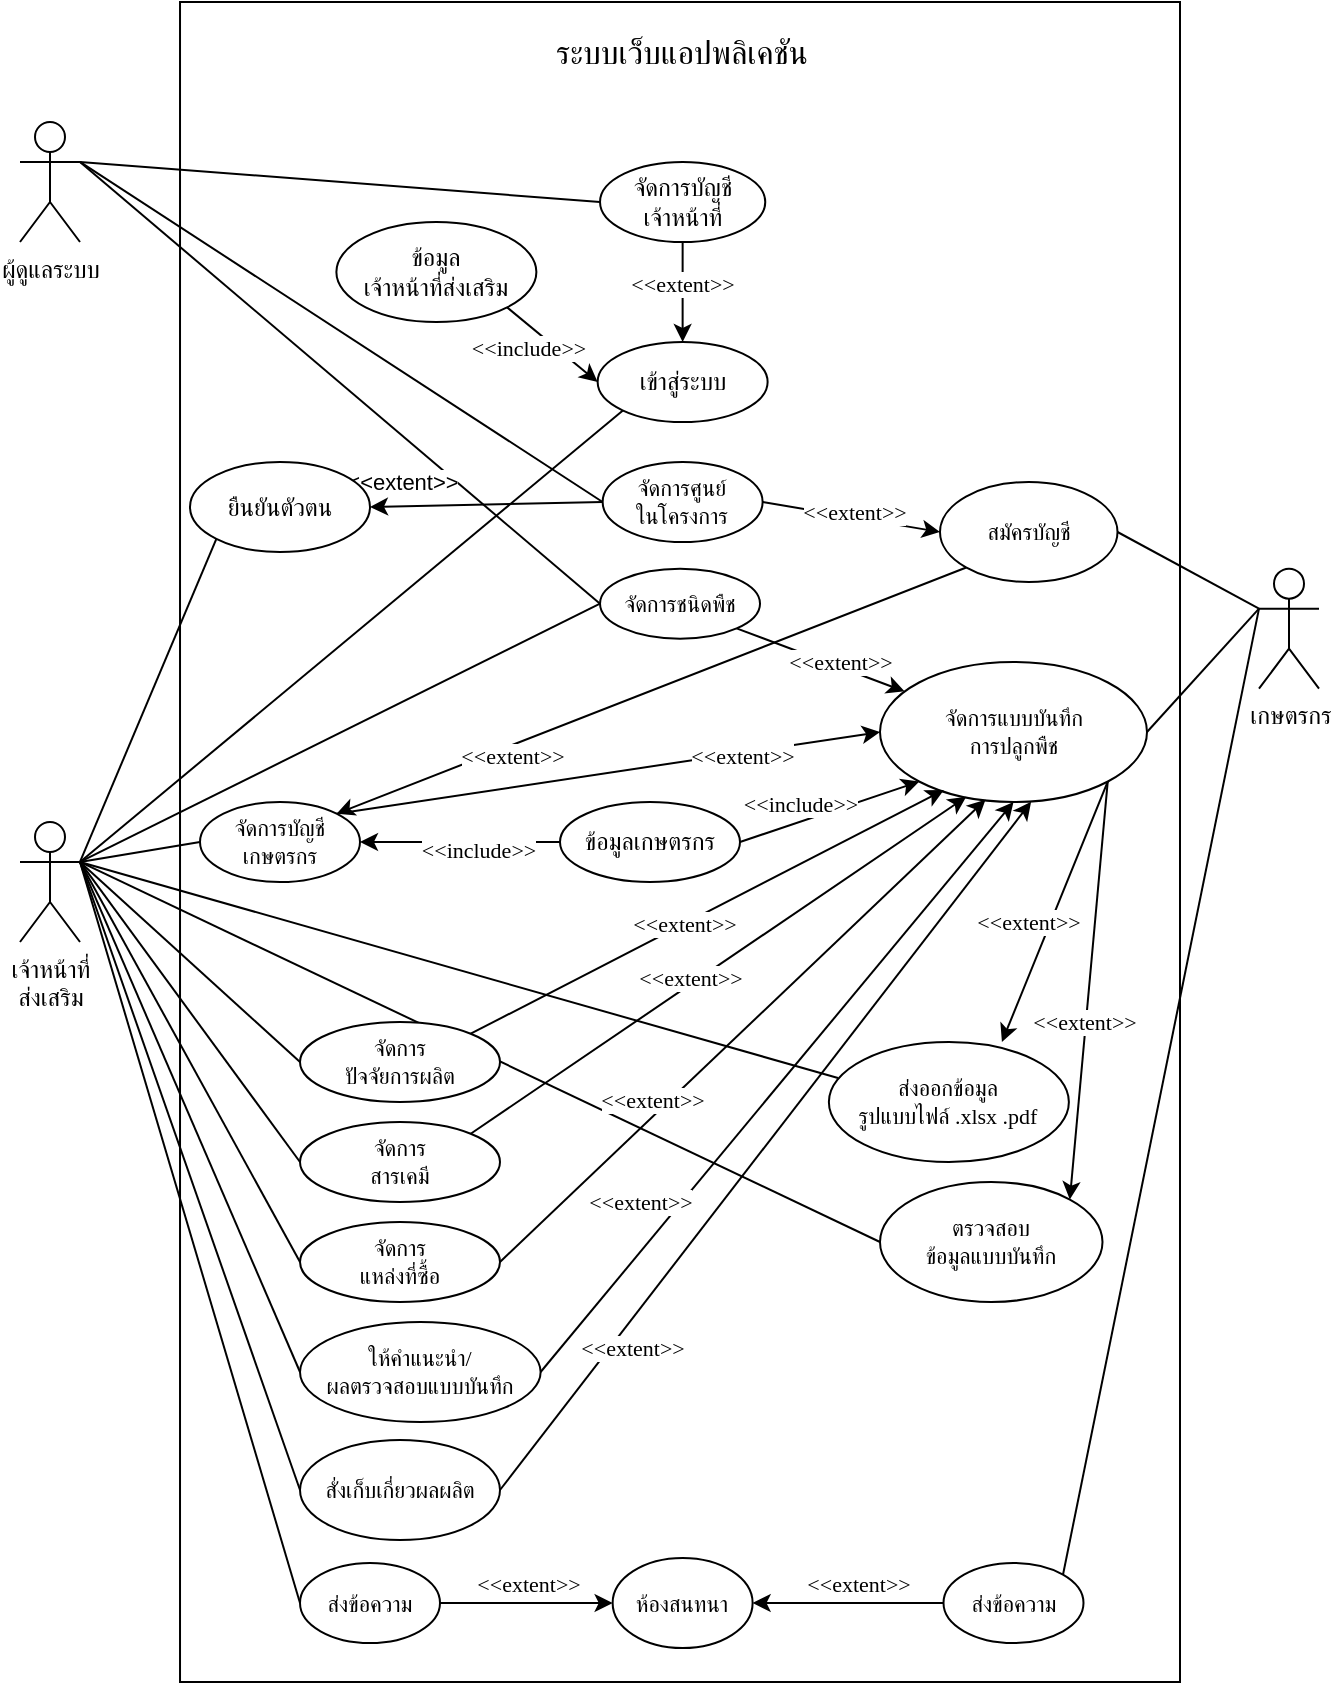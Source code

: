 <mxfile version="21.3.0" type="google">
  <diagram id="C5RBs43oDa-KdzZeNtuy" name="Page-1">
    <mxGraphModel grid="1" page="1" gridSize="10" guides="1" tooltips="1" connect="1" arrows="1" fold="1" pageScale="1" pageWidth="827" pageHeight="1169" math="0" shadow="0">
      <root>
        <mxCell id="WIyWlLk6GJQsqaUBKTNV-0" />
        <mxCell id="WIyWlLk6GJQsqaUBKTNV-1" parent="WIyWlLk6GJQsqaUBKTNV-0" />
        <mxCell id="G089YaA5RdHxEu3qRgT8-1" value="" style="rounded=0;whiteSpace=wrap;html=1;fontFamily=TH;" vertex="1" parent="WIyWlLk6GJQsqaUBKTNV-1">
          <mxGeometry x="200.01" y="190" width="499.99" height="840" as="geometry" />
        </mxCell>
        <mxCell id="G089YaA5RdHxEu3qRgT8-16" style="rounded=0;orthogonalLoop=1;jettySize=auto;html=1;exitX=1;exitY=0.333;exitDx=0;exitDy=0;exitPerimeter=0;entryX=0;entryY=0.5;entryDx=0;entryDy=0;endArrow=none;endFill=0;fontFamily=TH;" edge="1" parent="WIyWlLk6GJQsqaUBKTNV-1" source="G089YaA5RdHxEu3qRgT8-0" target="G089YaA5RdHxEu3qRgT8-12">
          <mxGeometry relative="1" as="geometry" />
        </mxCell>
        <mxCell id="G089YaA5RdHxEu3qRgT8-17" style="rounded=0;orthogonalLoop=1;jettySize=auto;html=1;exitX=1;exitY=0.333;exitDx=0;exitDy=0;exitPerimeter=0;entryX=0;entryY=0.5;entryDx=0;entryDy=0;endArrow=none;endFill=0;fontFamily=TH;" edge="1" parent="WIyWlLk6GJQsqaUBKTNV-1" source="G089YaA5RdHxEu3qRgT8-0" target="G089YaA5RdHxEu3qRgT8-37">
          <mxGeometry relative="1" as="geometry">
            <mxPoint x="238" y="342.5" as="targetPoint" />
          </mxGeometry>
        </mxCell>
        <mxCell id="G089YaA5RdHxEu3qRgT8-43" style="edgeStyle=none;shape=connector;rounded=0;orthogonalLoop=1;jettySize=auto;html=1;exitX=1;exitY=0.333;exitDx=0;exitDy=0;exitPerimeter=0;entryX=0;entryY=0.5;entryDx=0;entryDy=0;labelBackgroundColor=default;strokeColor=default;align=center;verticalAlign=middle;fontFamily=TH;fontSize=11;fontColor=default;endArrow=none;endFill=0;" edge="1" parent="WIyWlLk6GJQsqaUBKTNV-1" source="G089YaA5RdHxEu3qRgT8-0" target="G089YaA5RdHxEu3qRgT8-42">
          <mxGeometry relative="1" as="geometry" />
        </mxCell>
        <mxCell id="G089YaA5RdHxEu3qRgT8-0" value="ผู้ดูแลระบบ" style="shape=umlActor;verticalLabelPosition=bottom;verticalAlign=top;html=1;outlineConnect=0;fontFamily=TH;" vertex="1" parent="WIyWlLk6GJQsqaUBKTNV-1">
          <mxGeometry x="120" y="250" width="30" height="60" as="geometry" />
        </mxCell>
        <mxCell id="G089YaA5RdHxEu3qRgT8-2" value="ระบบเว็บแอปพลิเคชัน" style="text;html=1;strokeColor=none;fillColor=none;align=center;verticalAlign=middle;whiteSpace=wrap;rounded=0;fontSize=16;fontFamily=TH;" vertex="1" parent="WIyWlLk6GJQsqaUBKTNV-1">
          <mxGeometry x="378.19" y="200" width="146.25" height="30" as="geometry" />
        </mxCell>
        <mxCell id="G089YaA5RdHxEu3qRgT8-61" style="edgeStyle=none;shape=connector;rounded=0;orthogonalLoop=1;jettySize=auto;html=1;exitX=1;exitY=0.333;exitDx=0;exitDy=0;exitPerimeter=0;entryX=0;entryY=0.5;entryDx=0;entryDy=0;labelBackgroundColor=default;strokeColor=default;align=center;verticalAlign=middle;fontFamily=TH;fontSize=11;fontColor=default;endArrow=none;endFill=0;" edge="1" parent="WIyWlLk6GJQsqaUBKTNV-1" source="G089YaA5RdHxEu3qRgT8-5" target="G089YaA5RdHxEu3qRgT8-42">
          <mxGeometry relative="1" as="geometry" />
        </mxCell>
        <mxCell id="G089YaA5RdHxEu3qRgT8-63" style="edgeStyle=none;shape=connector;rounded=0;orthogonalLoop=1;jettySize=auto;html=1;exitX=1;exitY=0.333;exitDx=0;exitDy=0;exitPerimeter=0;entryX=0;entryY=1;entryDx=0;entryDy=0;labelBackgroundColor=default;strokeColor=default;align=center;verticalAlign=middle;fontFamily=TH;fontSize=11;fontColor=default;endArrow=none;endFill=0;" edge="1" parent="WIyWlLk6GJQsqaUBKTNV-1" source="G089YaA5RdHxEu3qRgT8-5" target="G089YaA5RdHxEu3qRgT8-14">
          <mxGeometry relative="1" as="geometry" />
        </mxCell>
        <mxCell id="G089YaA5RdHxEu3qRgT8-66" style="edgeStyle=none;shape=connector;rounded=0;orthogonalLoop=1;jettySize=auto;html=1;exitX=1;exitY=0.333;exitDx=0;exitDy=0;exitPerimeter=0;entryX=0;entryY=0.5;entryDx=0;entryDy=0;labelBackgroundColor=default;strokeColor=default;align=center;verticalAlign=middle;fontFamily=TH;fontSize=11;fontColor=default;endArrow=none;endFill=0;" edge="1" parent="WIyWlLk6GJQsqaUBKTNV-1" source="G089YaA5RdHxEu3qRgT8-5" target="G089YaA5RdHxEu3qRgT8-64">
          <mxGeometry relative="1" as="geometry" />
        </mxCell>
        <mxCell id="G089YaA5RdHxEu3qRgT8-67" style="edgeStyle=none;shape=connector;rounded=0;orthogonalLoop=1;jettySize=auto;html=1;exitX=1;exitY=0.333;exitDx=0;exitDy=0;exitPerimeter=0;entryX=0;entryY=0.5;entryDx=0;entryDy=0;labelBackgroundColor=default;strokeColor=default;align=center;verticalAlign=middle;fontFamily=TH;fontSize=11;fontColor=default;endArrow=none;endFill=0;" edge="1" parent="WIyWlLk6GJQsqaUBKTNV-1" source="G089YaA5RdHxEu3qRgT8-5" target="G089YaA5RdHxEu3qRgT8-65">
          <mxGeometry relative="1" as="geometry" />
        </mxCell>
        <mxCell id="G089YaA5RdHxEu3qRgT8-69" style="edgeStyle=none;shape=connector;rounded=0;orthogonalLoop=1;jettySize=auto;html=1;exitX=1;exitY=0.333;exitDx=0;exitDy=0;exitPerimeter=0;entryX=0;entryY=0.5;entryDx=0;entryDy=0;labelBackgroundColor=default;strokeColor=default;align=center;verticalAlign=middle;fontFamily=TH;fontSize=11;fontColor=default;endArrow=none;endFill=0;" edge="1" parent="WIyWlLk6GJQsqaUBKTNV-1" source="G089YaA5RdHxEu3qRgT8-5" target="G089YaA5RdHxEu3qRgT8-68">
          <mxGeometry relative="1" as="geometry" />
        </mxCell>
        <mxCell id="G089YaA5RdHxEu3qRgT8-97" style="edgeStyle=none;shape=connector;rounded=0;orthogonalLoop=1;jettySize=auto;html=1;exitX=1;exitY=0.333;exitDx=0;exitDy=0;exitPerimeter=0;entryX=0;entryY=0.5;entryDx=0;entryDy=0;labelBackgroundColor=default;strokeColor=default;align=center;verticalAlign=middle;fontFamily=TH;fontSize=11;fontColor=default;endArrow=none;endFill=0;" edge="1" parent="WIyWlLk6GJQsqaUBKTNV-1" source="G089YaA5RdHxEu3qRgT8-5" target="G089YaA5RdHxEu3qRgT8-95">
          <mxGeometry relative="1" as="geometry" />
        </mxCell>
        <mxCell id="G089YaA5RdHxEu3qRgT8-106" style="edgeStyle=none;shape=connector;rounded=0;orthogonalLoop=1;jettySize=auto;html=1;exitX=1;exitY=0.333;exitDx=0;exitDy=0;exitPerimeter=0;entryX=0;entryY=0.5;entryDx=0;entryDy=0;labelBackgroundColor=default;strokeColor=default;align=center;verticalAlign=middle;fontFamily=TH;fontSize=11;fontColor=default;endArrow=none;endFill=0;" edge="1" parent="WIyWlLk6GJQsqaUBKTNV-1" source="G089YaA5RdHxEu3qRgT8-5" target="G089YaA5RdHxEu3qRgT8-105">
          <mxGeometry relative="1" as="geometry" />
        </mxCell>
        <mxCell id="G089YaA5RdHxEu3qRgT8-113" style="edgeStyle=none;shape=connector;rounded=0;orthogonalLoop=1;jettySize=auto;html=1;exitX=1;exitY=0.333;exitDx=0;exitDy=0;exitPerimeter=0;entryX=0;entryY=0.5;entryDx=0;entryDy=0;labelBackgroundColor=default;strokeColor=default;align=center;verticalAlign=middle;fontFamily=TH;fontSize=11;fontColor=default;endArrow=none;endFill=0;" edge="1" parent="WIyWlLk6GJQsqaUBKTNV-1" source="G089YaA5RdHxEu3qRgT8-5" target="G089YaA5RdHxEu3qRgT8-112">
          <mxGeometry relative="1" as="geometry" />
        </mxCell>
        <mxCell id="G089YaA5RdHxEu3qRgT8-118" style="edgeStyle=none;shape=connector;rounded=0;orthogonalLoop=1;jettySize=auto;html=1;exitX=1;exitY=0.333;exitDx=0;exitDy=0;exitPerimeter=0;entryX=0;entryY=0.5;entryDx=0;entryDy=0;labelBackgroundColor=default;strokeColor=default;align=center;verticalAlign=middle;fontFamily=TH;fontSize=11;fontColor=default;endArrow=none;endFill=0;" edge="1" parent="WIyWlLk6GJQsqaUBKTNV-1" source="G089YaA5RdHxEu3qRgT8-5" target="G089YaA5RdHxEu3qRgT8-110">
          <mxGeometry relative="1" as="geometry" />
        </mxCell>
        <mxCell id="G089YaA5RdHxEu3qRgT8-127" style="edgeStyle=none;shape=connector;rounded=0;orthogonalLoop=1;jettySize=auto;html=1;exitX=1;exitY=0.333;exitDx=0;exitDy=0;exitPerimeter=0;entryX=0;entryY=0.5;entryDx=0;entryDy=0;labelBackgroundColor=default;strokeColor=default;align=center;verticalAlign=middle;fontFamily=TH;fontSize=11;fontColor=default;endArrow=none;endFill=0;" edge="1" parent="WIyWlLk6GJQsqaUBKTNV-1" source="G089YaA5RdHxEu3qRgT8-5" target="G089YaA5RdHxEu3qRgT8-124">
          <mxGeometry relative="1" as="geometry" />
        </mxCell>
        <mxCell id="G089YaA5RdHxEu3qRgT8-131" style="edgeStyle=none;shape=connector;rounded=0;orthogonalLoop=1;jettySize=auto;html=1;exitX=1;exitY=0.333;exitDx=0;exitDy=0;exitPerimeter=0;entryX=0.038;entryY=0.3;entryDx=0;entryDy=0;labelBackgroundColor=default;strokeColor=default;align=center;verticalAlign=middle;fontFamily=TH;fontSize=11;fontColor=default;endArrow=none;endFill=0;entryPerimeter=0;" edge="1" parent="WIyWlLk6GJQsqaUBKTNV-1" source="G089YaA5RdHxEu3qRgT8-5" target="G089YaA5RdHxEu3qRgT8-129">
          <mxGeometry relative="1" as="geometry" />
        </mxCell>
        <mxCell id="ybqsH5--VOrXIkVqD1yr-1" style="rounded=0;orthogonalLoop=1;jettySize=auto;html=1;exitX=1;exitY=0.333;exitDx=0;exitDy=0;exitPerimeter=0;entryX=0;entryY=1;entryDx=0;entryDy=0;endArrow=none;endFill=0;" edge="1" parent="WIyWlLk6GJQsqaUBKTNV-1" source="G089YaA5RdHxEu3qRgT8-5" target="ybqsH5--VOrXIkVqD1yr-0">
          <mxGeometry relative="1" as="geometry" />
        </mxCell>
        <mxCell id="G089YaA5RdHxEu3qRgT8-5" value="เจ้าหน้าที่&lt;br&gt;ส่งเสริม" style="shape=umlActor;verticalLabelPosition=bottom;verticalAlign=top;html=1;outlineConnect=0;fontFamily=TH;" vertex="1" parent="WIyWlLk6GJQsqaUBKTNV-1">
          <mxGeometry x="120" y="600" width="30" height="60" as="geometry" />
        </mxCell>
        <mxCell id="G089YaA5RdHxEu3qRgT8-21" style="rounded=0;orthogonalLoop=1;jettySize=auto;html=1;exitX=0.5;exitY=1;exitDx=0;exitDy=0;entryX=0.5;entryY=0;entryDx=0;entryDy=0;fontFamily=TH;" edge="1" parent="WIyWlLk6GJQsqaUBKTNV-1" source="G089YaA5RdHxEu3qRgT8-12" target="G089YaA5RdHxEu3qRgT8-14">
          <mxGeometry relative="1" as="geometry">
            <mxPoint x="375" y="382.5" as="targetPoint" />
          </mxGeometry>
        </mxCell>
        <mxCell id="G089YaA5RdHxEu3qRgT8-22" value="&amp;lt;&amp;lt;extent&amp;gt;&amp;gt;" style="edgeLabel;html=1;align=center;verticalAlign=middle;resizable=0;points=[];fontSize=11;fontFamily=TH;fontColor=default;" connectable="0" vertex="1" parent="G089YaA5RdHxEu3qRgT8-21">
          <mxGeometry x="0.093" y="2" relative="1" as="geometry">
            <mxPoint x="-3" y="-7" as="offset" />
          </mxGeometry>
        </mxCell>
        <mxCell id="G089YaA5RdHxEu3qRgT8-12" value="จัดการบัญชี&lt;br&gt;เจ้าหน้าที่" style="ellipse;whiteSpace=wrap;html=1;fontFamily=TH;" vertex="1" parent="WIyWlLk6GJQsqaUBKTNV-1">
          <mxGeometry x="410.01" y="270" width="82.62" height="40" as="geometry" />
        </mxCell>
        <mxCell id="G089YaA5RdHxEu3qRgT8-14" value="เข้าสู่ระบบ" style="ellipse;whiteSpace=wrap;html=1;fontFamily=TH;" vertex="1" parent="WIyWlLk6GJQsqaUBKTNV-1">
          <mxGeometry x="408.82" y="360" width="84.99" height="40" as="geometry" />
        </mxCell>
        <mxCell id="G089YaA5RdHxEu3qRgT8-47" style="edgeStyle=none;shape=connector;rounded=0;orthogonalLoop=1;jettySize=auto;html=1;exitX=1;exitY=0.5;exitDx=0;exitDy=0;entryX=0;entryY=0.5;entryDx=0;entryDy=0;labelBackgroundColor=default;strokeColor=default;align=center;verticalAlign=middle;fontFamily=TH;fontSize=11;fontColor=default;endArrow=classic;" edge="1" parent="WIyWlLk6GJQsqaUBKTNV-1" source="G089YaA5RdHxEu3qRgT8-37" target="G089YaA5RdHxEu3qRgT8-39">
          <mxGeometry relative="1" as="geometry" />
        </mxCell>
        <mxCell id="G089YaA5RdHxEu3qRgT8-49" value="&amp;lt;&amp;lt;extent&amp;gt;&amp;gt;" style="edgeLabel;html=1;align=center;verticalAlign=middle;resizable=0;points=[];fontSize=11;fontFamily=TH;fontColor=default;" connectable="0" vertex="1" parent="G089YaA5RdHxEu3qRgT8-47">
          <mxGeometry x="0.104" relative="1" as="geometry">
            <mxPoint x="-3" y="-4" as="offset" />
          </mxGeometry>
        </mxCell>
        <mxCell id="G089YaA5RdHxEu3qRgT8-70" style="edgeStyle=none;shape=connector;rounded=0;orthogonalLoop=1;jettySize=auto;html=1;exitX=0;exitY=1;exitDx=0;exitDy=0;labelBackgroundColor=default;strokeColor=default;align=center;verticalAlign=middle;fontFamily=TH;fontSize=11;fontColor=default;endArrow=classic;entryX=1;entryY=0;entryDx=0;entryDy=0;" edge="1" parent="WIyWlLk6GJQsqaUBKTNV-1" source="G089YaA5RdHxEu3qRgT8-39" target="G089YaA5RdHxEu3qRgT8-68">
          <mxGeometry relative="1" as="geometry">
            <mxPoint x="385" y="666" as="targetPoint" />
          </mxGeometry>
        </mxCell>
        <mxCell id="G089YaA5RdHxEu3qRgT8-71" value="&amp;lt;&amp;lt;extent&amp;gt;&amp;gt;" style="edgeLabel;html=1;align=center;verticalAlign=middle;resizable=0;points=[];fontSize=11;fontFamily=TH;fontColor=default;" connectable="0" vertex="1" parent="G089YaA5RdHxEu3qRgT8-70">
          <mxGeometry x="0.291" y="-2" relative="1" as="geometry">
            <mxPoint x="-24" y="16" as="offset" />
          </mxGeometry>
        </mxCell>
        <mxCell id="G089YaA5RdHxEu3qRgT8-39" value="สมัครบัญชี" style="ellipse;whiteSpace=wrap;html=1;fontFamily=TH;fontSize=11;fontColor=default;" vertex="1" parent="WIyWlLk6GJQsqaUBKTNV-1">
          <mxGeometry x="580" y="430" width="88.75" height="50" as="geometry" />
        </mxCell>
        <mxCell id="G089YaA5RdHxEu3qRgT8-51" style="edgeStyle=none;shape=connector;rounded=0;orthogonalLoop=1;jettySize=auto;html=1;exitX=0;exitY=0.333;exitDx=0;exitDy=0;exitPerimeter=0;entryX=1;entryY=0.5;entryDx=0;entryDy=0;labelBackgroundColor=default;strokeColor=default;align=center;verticalAlign=middle;fontFamily=TH;fontSize=11;fontColor=default;endArrow=none;endFill=0;" edge="1" parent="WIyWlLk6GJQsqaUBKTNV-1" source="G089YaA5RdHxEu3qRgT8-40" target="G089YaA5RdHxEu3qRgT8-39">
          <mxGeometry relative="1" as="geometry" />
        </mxCell>
        <mxCell id="G089YaA5RdHxEu3qRgT8-52" style="edgeStyle=none;shape=connector;rounded=0;orthogonalLoop=1;jettySize=auto;html=1;exitX=0;exitY=0.333;exitDx=0;exitDy=0;exitPerimeter=0;entryX=1;entryY=0.5;entryDx=0;entryDy=0;labelBackgroundColor=default;strokeColor=default;align=center;verticalAlign=middle;fontFamily=TH;fontSize=11;fontColor=default;endArrow=none;endFill=0;" edge="1" parent="WIyWlLk6GJQsqaUBKTNV-1" source="G089YaA5RdHxEu3qRgT8-40" target="G089YaA5RdHxEu3qRgT8-41">
          <mxGeometry relative="1" as="geometry" />
        </mxCell>
        <mxCell id="G089YaA5RdHxEu3qRgT8-121" style="edgeStyle=none;shape=connector;rounded=0;orthogonalLoop=1;jettySize=auto;html=1;exitX=0;exitY=0.333;exitDx=0;exitDy=0;exitPerimeter=0;entryX=1;entryY=0;entryDx=0;entryDy=0;labelBackgroundColor=default;strokeColor=default;align=center;verticalAlign=middle;fontFamily=TH;fontSize=11;fontColor=default;endArrow=none;endFill=0;" edge="1" parent="WIyWlLk6GJQsqaUBKTNV-1" source="G089YaA5RdHxEu3qRgT8-40" target="G089YaA5RdHxEu3qRgT8-111">
          <mxGeometry relative="1" as="geometry" />
        </mxCell>
        <mxCell id="G089YaA5RdHxEu3qRgT8-40" value="เกษตรกร" style="shape=umlActor;verticalLabelPosition=bottom;verticalAlign=top;html=1;outlineConnect=0;fontFamily=TH;" vertex="1" parent="WIyWlLk6GJQsqaUBKTNV-1">
          <mxGeometry x="739.5" y="473.33" width="30" height="60" as="geometry" />
        </mxCell>
        <mxCell id="G089YaA5RdHxEu3qRgT8-125" style="edgeStyle=none;shape=connector;rounded=0;orthogonalLoop=1;jettySize=auto;html=1;exitX=1;exitY=1;exitDx=0;exitDy=0;entryX=1;entryY=0;entryDx=0;entryDy=0;labelBackgroundColor=default;strokeColor=default;align=center;verticalAlign=middle;fontFamily=TH;fontSize=11;fontColor=default;endArrow=classic;" edge="1" parent="WIyWlLk6GJQsqaUBKTNV-1" source="G089YaA5RdHxEu3qRgT8-41" target="G089YaA5RdHxEu3qRgT8-124">
          <mxGeometry relative="1" as="geometry" />
        </mxCell>
        <mxCell id="G089YaA5RdHxEu3qRgT8-126" value="&amp;lt;&amp;lt;extent&amp;gt;&amp;gt;" style="edgeLabel;html=1;align=center;verticalAlign=middle;resizable=0;points=[];fontSize=11;fontFamily=TH;fontColor=default;" connectable="0" vertex="1" parent="G089YaA5RdHxEu3qRgT8-125">
          <mxGeometry x="-0.298" y="-1" relative="1" as="geometry">
            <mxPoint x="-4" y="47" as="offset" />
          </mxGeometry>
        </mxCell>
        <mxCell id="G089YaA5RdHxEu3qRgT8-130" style="edgeStyle=none;shape=connector;rounded=0;orthogonalLoop=1;jettySize=auto;html=1;exitX=1;exitY=1;exitDx=0;exitDy=0;entryX=0.721;entryY=0;entryDx=0;entryDy=0;labelBackgroundColor=default;strokeColor=default;align=center;verticalAlign=middle;fontFamily=TH;fontSize=11;fontColor=default;endArrow=classic;entryPerimeter=0;" edge="1" parent="WIyWlLk6GJQsqaUBKTNV-1" source="G089YaA5RdHxEu3qRgT8-41" target="G089YaA5RdHxEu3qRgT8-129">
          <mxGeometry relative="1" as="geometry" />
        </mxCell>
        <mxCell id="G089YaA5RdHxEu3qRgT8-132" value="&amp;lt;&amp;lt;extent&amp;gt;&amp;gt;" style="edgeLabel;html=1;align=center;verticalAlign=middle;resizable=0;points=[];fontSize=11;fontFamily=TH;fontColor=default;" connectable="0" vertex="1" parent="G089YaA5RdHxEu3qRgT8-130">
          <mxGeometry x="-0.092" y="3" relative="1" as="geometry">
            <mxPoint x="-19" y="10" as="offset" />
          </mxGeometry>
        </mxCell>
        <mxCell id="G089YaA5RdHxEu3qRgT8-41" value="จัดการแบบบันทึก&lt;br&gt;การปลูกพืช" style="ellipse;whiteSpace=wrap;html=1;fontFamily=TH;fontSize=11;fontColor=default;" vertex="1" parent="WIyWlLk6GJQsqaUBKTNV-1">
          <mxGeometry x="550" y="520" width="133.5" height="70" as="geometry" />
        </mxCell>
        <mxCell id="G089YaA5RdHxEu3qRgT8-48" style="edgeStyle=none;shape=connector;rounded=0;orthogonalLoop=1;jettySize=auto;html=1;exitX=1;exitY=1;exitDx=0;exitDy=0;labelBackgroundColor=default;strokeColor=default;align=center;verticalAlign=middle;fontFamily=TH;fontSize=11;fontColor=default;endArrow=classic;" edge="1" parent="WIyWlLk6GJQsqaUBKTNV-1" source="G089YaA5RdHxEu3qRgT8-42" target="G089YaA5RdHxEu3qRgT8-41">
          <mxGeometry relative="1" as="geometry" />
        </mxCell>
        <mxCell id="G089YaA5RdHxEu3qRgT8-50" value="&amp;lt;&amp;lt;extent&amp;gt;&amp;gt;" style="edgeLabel;html=1;align=center;verticalAlign=middle;resizable=0;points=[];fontSize=11;fontFamily=TH;fontColor=default;" connectable="0" vertex="1" parent="G089YaA5RdHxEu3qRgT8-48">
          <mxGeometry x="-0.178" y="-3" relative="1" as="geometry">
            <mxPoint x="18" y="1" as="offset" />
          </mxGeometry>
        </mxCell>
        <mxCell id="G089YaA5RdHxEu3qRgT8-42" value="จัดการชนิดพืช" style="ellipse;whiteSpace=wrap;html=1;fontFamily=TH;fontSize=11;fontColor=default;" vertex="1" parent="WIyWlLk6GJQsqaUBKTNV-1">
          <mxGeometry x="410.01" y="473.33" width="80" height="35" as="geometry" />
        </mxCell>
        <mxCell id="ybqsH5--VOrXIkVqD1yr-2" style="rounded=0;orthogonalLoop=1;jettySize=auto;html=1;exitX=0;exitY=0.5;exitDx=0;exitDy=0;entryX=1;entryY=0.5;entryDx=0;entryDy=0;" edge="1" parent="WIyWlLk6GJQsqaUBKTNV-1" source="G089YaA5RdHxEu3qRgT8-37" target="ybqsH5--VOrXIkVqD1yr-0">
          <mxGeometry relative="1" as="geometry" />
        </mxCell>
        <mxCell id="ybqsH5--VOrXIkVqD1yr-3" value="&amp;lt;&amp;lt;extent&amp;gt;&amp;gt;" style="edgeLabel;html=1;align=center;verticalAlign=middle;resizable=0;points=[];" connectable="0" vertex="1" parent="ybqsH5--VOrXIkVqD1yr-2">
          <mxGeometry x="-0.576" y="-2" relative="1" as="geometry">
            <mxPoint x="-76" y="-9" as="offset" />
          </mxGeometry>
        </mxCell>
        <mxCell id="G089YaA5RdHxEu3qRgT8-37" value="จัดการศูนย์&lt;br&gt;ในโครงการ" style="ellipse;whiteSpace=wrap;html=1;fontFamily=TH;fontSize=11;fontColor=default;" vertex="1" parent="WIyWlLk6GJQsqaUBKTNV-1">
          <mxGeometry x="411.32" y="420" width="80" height="40" as="geometry" />
        </mxCell>
        <mxCell id="G089YaA5RdHxEu3qRgT8-75" style="edgeStyle=none;shape=connector;rounded=0;orthogonalLoop=1;jettySize=auto;html=1;exitX=1;exitY=0;exitDx=0;exitDy=0;entryX=0.239;entryY=0.915;entryDx=0;entryDy=0;labelBackgroundColor=default;strokeColor=default;align=center;verticalAlign=middle;fontFamily=TH;fontSize=11;fontColor=default;endArrow=classic;entryPerimeter=0;" edge="1" parent="WIyWlLk6GJQsqaUBKTNV-1" source="G089YaA5RdHxEu3qRgT8-64" target="G089YaA5RdHxEu3qRgT8-41">
          <mxGeometry relative="1" as="geometry" />
        </mxCell>
        <mxCell id="G089YaA5RdHxEu3qRgT8-77" value="&amp;lt;&amp;lt;extent&amp;gt;&amp;gt;" style="edgeLabel;html=1;align=center;verticalAlign=middle;resizable=0;points=[];fontSize=11;fontFamily=TH;fontColor=default;" connectable="0" vertex="1" parent="G089YaA5RdHxEu3qRgT8-75">
          <mxGeometry x="0.189" relative="1" as="geometry">
            <mxPoint x="-34" y="17" as="offset" />
          </mxGeometry>
        </mxCell>
        <mxCell id="G089YaA5RdHxEu3qRgT8-64" value="จัดการ&lt;br&gt;ปัจจัยการผลิต" style="ellipse;whiteSpace=wrap;html=1;fontFamily=TH;fontSize=11;fontColor=default;" vertex="1" parent="WIyWlLk6GJQsqaUBKTNV-1">
          <mxGeometry x="260" y="700" width="100" height="40" as="geometry" />
        </mxCell>
        <mxCell id="G089YaA5RdHxEu3qRgT8-76" style="edgeStyle=none;shape=connector;rounded=0;orthogonalLoop=1;jettySize=auto;html=1;exitX=1;exitY=0;exitDx=0;exitDy=0;labelBackgroundColor=default;strokeColor=default;align=center;verticalAlign=middle;fontFamily=TH;fontSize=11;fontColor=default;endArrow=classic;entryX=0.323;entryY=0.963;entryDx=0;entryDy=0;entryPerimeter=0;" edge="1" parent="WIyWlLk6GJQsqaUBKTNV-1" source="G089YaA5RdHxEu3qRgT8-65" target="G089YaA5RdHxEu3qRgT8-41">
          <mxGeometry relative="1" as="geometry">
            <mxPoint x="590" y="600" as="targetPoint" />
          </mxGeometry>
        </mxCell>
        <mxCell id="G089YaA5RdHxEu3qRgT8-78" value="&amp;lt;&amp;lt;extent&amp;gt;&amp;gt;" style="edgeLabel;html=1;align=center;verticalAlign=middle;resizable=0;points=[];fontSize=11;fontFamily=TH;fontColor=default;" connectable="0" vertex="1" parent="G089YaA5RdHxEu3qRgT8-76">
          <mxGeometry x="0.288" y="-1" relative="1" as="geometry">
            <mxPoint x="-51" y="30" as="offset" />
          </mxGeometry>
        </mxCell>
        <mxCell id="G089YaA5RdHxEu3qRgT8-65" value="จัดการ&lt;br&gt;สารเคมี" style="ellipse;whiteSpace=wrap;html=1;fontFamily=TH;fontSize=11;fontColor=default;" vertex="1" parent="WIyWlLk6GJQsqaUBKTNV-1">
          <mxGeometry x="260" y="750" width="100" height="40" as="geometry" />
        </mxCell>
        <mxCell id="G089YaA5RdHxEu3qRgT8-96" value="&amp;lt;&amp;lt;extent&amp;gt;&amp;gt;" style="edgeStyle=none;shape=connector;rounded=0;orthogonalLoop=1;jettySize=auto;html=1;exitX=1;exitY=0;exitDx=0;exitDy=0;entryX=0;entryY=0.5;entryDx=0;entryDy=0;labelBackgroundColor=default;strokeColor=default;align=center;verticalAlign=middle;fontFamily=TH;fontSize=11;fontColor=default;endArrow=classic;" edge="1" parent="WIyWlLk6GJQsqaUBKTNV-1" source="G089YaA5RdHxEu3qRgT8-68" target="G089YaA5RdHxEu3qRgT8-41">
          <mxGeometry x="0.488" y="-2" relative="1" as="geometry">
            <mxPoint as="offset" />
          </mxGeometry>
        </mxCell>
        <mxCell id="G089YaA5RdHxEu3qRgT8-68" value="จัดการบัญชี&lt;br&gt;เกษตรกร" style="ellipse;whiteSpace=wrap;html=1;fontFamily=TH;fontSize=11;fontColor=default;" vertex="1" parent="WIyWlLk6GJQsqaUBKTNV-1">
          <mxGeometry x="210" y="590" width="80" height="40" as="geometry" />
        </mxCell>
        <mxCell id="G089YaA5RdHxEu3qRgT8-73" style="edgeStyle=none;shape=connector;rounded=0;orthogonalLoop=1;jettySize=auto;html=1;exitX=0;exitY=0.5;exitDx=0;exitDy=0;entryX=1;entryY=0.5;entryDx=0;entryDy=0;labelBackgroundColor=default;strokeColor=default;align=center;verticalAlign=middle;fontFamily=TH;fontSize=11;fontColor=default;endArrow=classic;" edge="1" parent="WIyWlLk6GJQsqaUBKTNV-1" source="G089YaA5RdHxEu3qRgT8-72" target="G089YaA5RdHxEu3qRgT8-68">
          <mxGeometry relative="1" as="geometry" />
        </mxCell>
        <mxCell id="G089YaA5RdHxEu3qRgT8-117" value="&amp;lt;&amp;lt;include&amp;gt;&amp;gt;" style="edgeLabel;html=1;align=center;verticalAlign=middle;resizable=0;points=[];fontSize=11;fontFamily=TH;fontColor=default;" connectable="0" vertex="1" parent="G089YaA5RdHxEu3qRgT8-73">
          <mxGeometry x="0.092" y="1" relative="1" as="geometry">
            <mxPoint x="13" y="3" as="offset" />
          </mxGeometry>
        </mxCell>
        <mxCell id="G089YaA5RdHxEu3qRgT8-92" style="edgeStyle=none;shape=connector;rounded=0;orthogonalLoop=1;jettySize=auto;html=1;exitX=1;exitY=0.5;exitDx=0;exitDy=0;entryX=0;entryY=1;entryDx=0;entryDy=0;labelBackgroundColor=default;strokeColor=default;align=center;verticalAlign=middle;fontFamily=TH;fontSize=11;fontColor=default;endArrow=classic;" edge="1" parent="WIyWlLk6GJQsqaUBKTNV-1" source="G089YaA5RdHxEu3qRgT8-72" target="G089YaA5RdHxEu3qRgT8-41">
          <mxGeometry relative="1" as="geometry" />
        </mxCell>
        <mxCell id="G089YaA5RdHxEu3qRgT8-93" value="&amp;lt;&amp;lt;include&amp;gt;&amp;gt;" style="edgeLabel;html=1;align=center;verticalAlign=middle;resizable=0;points=[];fontSize=11;fontFamily=TH;fontColor=default;" connectable="0" vertex="1" parent="G089YaA5RdHxEu3qRgT8-92">
          <mxGeometry x="0.02" relative="1" as="geometry">
            <mxPoint x="-16" y="-4" as="offset" />
          </mxGeometry>
        </mxCell>
        <mxCell id="G089YaA5RdHxEu3qRgT8-72" value="ข้อมูลเกษตรกร" style="ellipse;whiteSpace=wrap;html=1;fontFamily=TH;" vertex="1" parent="WIyWlLk6GJQsqaUBKTNV-1">
          <mxGeometry x="390" y="590" width="90" height="40" as="geometry" />
        </mxCell>
        <mxCell id="G089YaA5RdHxEu3qRgT8-99" style="edgeStyle=none;shape=connector;rounded=0;orthogonalLoop=1;jettySize=auto;html=1;exitX=1;exitY=0.5;exitDx=0;exitDy=0;labelBackgroundColor=default;strokeColor=default;align=center;verticalAlign=middle;fontFamily=TH;fontSize=11;fontColor=default;endArrow=classic;entryX=0.5;entryY=1;entryDx=0;entryDy=0;" edge="1" parent="WIyWlLk6GJQsqaUBKTNV-1" source="G089YaA5RdHxEu3qRgT8-95" target="G089YaA5RdHxEu3qRgT8-41">
          <mxGeometry relative="1" as="geometry">
            <mxPoint x="555.25" y="895" as="targetPoint" />
          </mxGeometry>
        </mxCell>
        <mxCell id="G089YaA5RdHxEu3qRgT8-100" value="&amp;lt;&amp;lt;extent&amp;gt;&amp;gt;" style="edgeLabel;html=1;align=center;verticalAlign=middle;resizable=0;points=[];fontSize=11;fontFamily=TH;fontColor=default;" connectable="0" vertex="1" parent="G089YaA5RdHxEu3qRgT8-99">
          <mxGeometry x="0.214" y="-2" relative="1" as="geometry">
            <mxPoint x="-96" y="87" as="offset" />
          </mxGeometry>
        </mxCell>
        <mxCell id="G089YaA5RdHxEu3qRgT8-95" value="ให้คำแนะนำ/&lt;br&gt;ผลตรวจสอบแบบบันทึก" style="ellipse;whiteSpace=wrap;html=1;fontFamily=TH;fontSize=11;fontColor=default;" vertex="1" parent="WIyWlLk6GJQsqaUBKTNV-1">
          <mxGeometry x="260" y="850" width="120.31" height="50" as="geometry" />
        </mxCell>
        <mxCell id="G089YaA5RdHxEu3qRgT8-103" style="edgeStyle=none;shape=connector;rounded=0;orthogonalLoop=1;jettySize=auto;html=1;exitX=1;exitY=1;exitDx=0;exitDy=0;entryX=0;entryY=0.5;entryDx=0;entryDy=0;labelBackgroundColor=default;strokeColor=default;align=center;verticalAlign=middle;fontFamily=TH;fontSize=11;fontColor=default;endArrow=classic;" edge="1" parent="WIyWlLk6GJQsqaUBKTNV-1" source="G089YaA5RdHxEu3qRgT8-102" target="G089YaA5RdHxEu3qRgT8-14">
          <mxGeometry relative="1" as="geometry" />
        </mxCell>
        <mxCell id="G089YaA5RdHxEu3qRgT8-104" value="&amp;lt;&amp;lt;include&amp;gt;&amp;gt;" style="edgeLabel;html=1;align=center;verticalAlign=middle;resizable=0;points=[];fontSize=11;fontFamily=TH;fontColor=default;" connectable="0" vertex="1" parent="G089YaA5RdHxEu3qRgT8-103">
          <mxGeometry x="-0.479" relative="1" as="geometry">
            <mxPoint x="-2" y="10" as="offset" />
          </mxGeometry>
        </mxCell>
        <mxCell id="G089YaA5RdHxEu3qRgT8-102" value="ข้อมูล&lt;br&gt;เจ้าหน้าที่ส่งเสริม" style="ellipse;whiteSpace=wrap;html=1;fontFamily=TH;" vertex="1" parent="WIyWlLk6GJQsqaUBKTNV-1">
          <mxGeometry x="278.19" y="300" width="100" height="50" as="geometry" />
        </mxCell>
        <mxCell id="G089YaA5RdHxEu3qRgT8-107" style="edgeStyle=none;shape=connector;rounded=0;orthogonalLoop=1;jettySize=auto;html=1;exitX=1;exitY=0.5;exitDx=0;exitDy=0;entryX=0.395;entryY=0.984;entryDx=0;entryDy=0;labelBackgroundColor=default;strokeColor=default;align=center;verticalAlign=middle;fontFamily=TH;fontSize=11;fontColor=default;endArrow=classic;entryPerimeter=0;" edge="1" parent="WIyWlLk6GJQsqaUBKTNV-1" source="G089YaA5RdHxEu3qRgT8-105" target="G089YaA5RdHxEu3qRgT8-41">
          <mxGeometry relative="1" as="geometry" />
        </mxCell>
        <mxCell id="G089YaA5RdHxEu3qRgT8-108" value="&amp;lt;&amp;lt;extent&amp;gt;&amp;gt;" style="edgeLabel;html=1;align=center;verticalAlign=middle;resizable=0;points=[];fontSize=11;fontFamily=TH;fontColor=default;" connectable="0" vertex="1" parent="G089YaA5RdHxEu3qRgT8-107">
          <mxGeometry x="-0.384" y="2" relative="1" as="geometry">
            <mxPoint x="3" y="-9" as="offset" />
          </mxGeometry>
        </mxCell>
        <mxCell id="G089YaA5RdHxEu3qRgT8-105" value="จัดการ&lt;br&gt;แหล่งที่ซื้อ" style="ellipse;whiteSpace=wrap;html=1;fontFamily=TH;fontSize=11;fontColor=default;" vertex="1" parent="WIyWlLk6GJQsqaUBKTNV-1">
          <mxGeometry x="260" y="800" width="100" height="40" as="geometry" />
        </mxCell>
        <mxCell id="G089YaA5RdHxEu3qRgT8-109" value="ห้องสนทนา" style="ellipse;whiteSpace=wrap;html=1;fontFamily=TH;fontSize=11;fontColor=default;" vertex="1" parent="WIyWlLk6GJQsqaUBKTNV-1">
          <mxGeometry x="416.32" y="968" width="69.99" height="45" as="geometry" />
        </mxCell>
        <mxCell id="G089YaA5RdHxEu3qRgT8-119" style="edgeStyle=none;shape=connector;rounded=0;orthogonalLoop=1;jettySize=auto;html=1;exitX=1;exitY=0.5;exitDx=0;exitDy=0;entryX=0;entryY=0.5;entryDx=0;entryDy=0;labelBackgroundColor=default;strokeColor=default;align=center;verticalAlign=middle;fontFamily=TH;fontSize=11;fontColor=default;endArrow=classic;" edge="1" parent="WIyWlLk6GJQsqaUBKTNV-1" source="G089YaA5RdHxEu3qRgT8-110" target="G089YaA5RdHxEu3qRgT8-109">
          <mxGeometry relative="1" as="geometry" />
        </mxCell>
        <mxCell id="G089YaA5RdHxEu3qRgT8-122" value="&amp;lt;&amp;lt;extent&amp;gt;&amp;gt;" style="edgeLabel;html=1;align=center;verticalAlign=middle;resizable=0;points=[];fontSize=11;fontFamily=TH;fontColor=default;" connectable="0" vertex="1" parent="G089YaA5RdHxEu3qRgT8-119">
          <mxGeometry x="0.347" y="-1" relative="1" as="geometry">
            <mxPoint x="-14" y="-11" as="offset" />
          </mxGeometry>
        </mxCell>
        <mxCell id="G089YaA5RdHxEu3qRgT8-110" value="ส่งข้อความ" style="ellipse;whiteSpace=wrap;html=1;fontFamily=TH;fontSize=11;fontColor=default;" vertex="1" parent="WIyWlLk6GJQsqaUBKTNV-1">
          <mxGeometry x="260" y="970.5" width="70" height="40" as="geometry" />
        </mxCell>
        <mxCell id="G089YaA5RdHxEu3qRgT8-120" style="edgeStyle=none;shape=connector;rounded=0;orthogonalLoop=1;jettySize=auto;html=1;exitX=0;exitY=0.5;exitDx=0;exitDy=0;entryX=1;entryY=0.5;entryDx=0;entryDy=0;labelBackgroundColor=default;strokeColor=default;align=center;verticalAlign=middle;fontFamily=TH;fontSize=11;fontColor=default;endArrow=classic;" edge="1" parent="WIyWlLk6GJQsqaUBKTNV-1" source="G089YaA5RdHxEu3qRgT8-111" target="G089YaA5RdHxEu3qRgT8-109">
          <mxGeometry relative="1" as="geometry" />
        </mxCell>
        <mxCell id="G089YaA5RdHxEu3qRgT8-123" value="&amp;lt;&amp;lt;extent&amp;gt;&amp;gt;" style="edgeLabel;html=1;align=center;verticalAlign=middle;resizable=0;points=[];fontSize=11;fontFamily=TH;fontColor=default;" connectable="0" vertex="1" parent="G089YaA5RdHxEu3qRgT8-120">
          <mxGeometry x="0.154" y="-1" relative="1" as="geometry">
            <mxPoint x="12" y="-9" as="offset" />
          </mxGeometry>
        </mxCell>
        <mxCell id="G089YaA5RdHxEu3qRgT8-111" value="ส่งข้อความ" style="ellipse;whiteSpace=wrap;html=1;fontFamily=TH;fontSize=11;fontColor=default;" vertex="1" parent="WIyWlLk6GJQsqaUBKTNV-1">
          <mxGeometry x="581.75" y="970.5" width="70" height="40" as="geometry" />
        </mxCell>
        <mxCell id="G089YaA5RdHxEu3qRgT8-114" style="edgeStyle=none;shape=connector;rounded=0;orthogonalLoop=1;jettySize=auto;html=1;exitX=1;exitY=0.5;exitDx=0;exitDy=0;entryX=0.566;entryY=0.999;entryDx=0;entryDy=0;labelBackgroundColor=default;strokeColor=default;align=center;verticalAlign=middle;fontFamily=TH;fontSize=11;fontColor=default;endArrow=classic;entryPerimeter=0;" edge="1" parent="WIyWlLk6GJQsqaUBKTNV-1" source="G089YaA5RdHxEu3qRgT8-112" target="G089YaA5RdHxEu3qRgT8-41">
          <mxGeometry relative="1" as="geometry" />
        </mxCell>
        <mxCell id="G089YaA5RdHxEu3qRgT8-115" value="&amp;lt;&amp;lt;extent&amp;gt;&amp;gt;" style="edgeLabel;html=1;align=center;verticalAlign=middle;resizable=0;points=[];fontSize=11;fontFamily=TH;fontColor=default;" connectable="0" vertex="1" parent="G089YaA5RdHxEu3qRgT8-114">
          <mxGeometry x="-0.511" y="-1" relative="1" as="geometry">
            <mxPoint y="12" as="offset" />
          </mxGeometry>
        </mxCell>
        <mxCell id="G089YaA5RdHxEu3qRgT8-112" value="สั่งเก็บเกี่ยวผลผลิต" style="ellipse;whiteSpace=wrap;html=1;fontFamily=TH;fontSize=11;fontColor=default;" vertex="1" parent="WIyWlLk6GJQsqaUBKTNV-1">
          <mxGeometry x="260" y="909" width="100" height="50" as="geometry" />
        </mxCell>
        <mxCell id="G089YaA5RdHxEu3qRgT8-124" value="ตรวจสอบ&lt;br&gt;ข้อมูลแบบบันทึก" style="ellipse;whiteSpace=wrap;html=1;fontFamily=TH;fontSize=11;fontColor=default;" vertex="1" parent="WIyWlLk6GJQsqaUBKTNV-1">
          <mxGeometry x="550" y="780" width="111.25" height="60" as="geometry" />
        </mxCell>
        <mxCell id="G089YaA5RdHxEu3qRgT8-129" value="ส่งออกข้อมูล&lt;br&gt;รูปแบบไฟล์ .xlsx .pdf" style="ellipse;whiteSpace=wrap;html=1;fontFamily=TH;fontSize=11;fontColor=default;" vertex="1" parent="WIyWlLk6GJQsqaUBKTNV-1">
          <mxGeometry x="524.44" y="710" width="120" height="60" as="geometry" />
        </mxCell>
        <mxCell id="ybqsH5--VOrXIkVqD1yr-0" value="ยืนยันตัวตน" style="ellipse;whiteSpace=wrap;html=1;" vertex="1" parent="WIyWlLk6GJQsqaUBKTNV-1">
          <mxGeometry x="205" y="420" width="90" height="45" as="geometry" />
        </mxCell>
      </root>
    </mxGraphModel>
  </diagram>
</mxfile>
